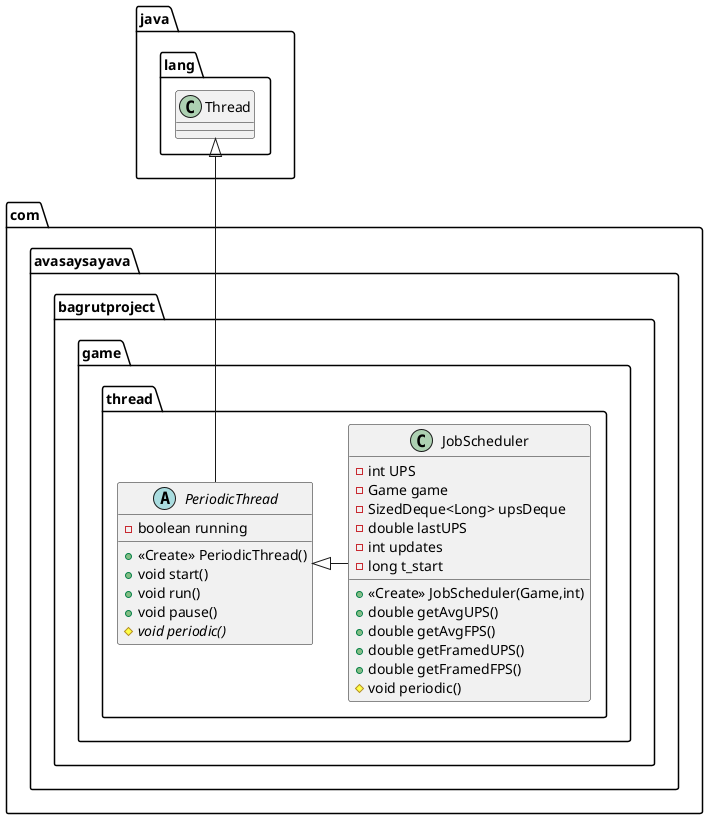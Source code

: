 @startuml
class com.avasaysayava.bagrutproject.game.thread.JobScheduler {
- int UPS
- Game game
- SizedDeque<Long> upsDeque
- double lastUPS
- int updates
- long t_start
+ <<Create>> JobScheduler(Game,int)
+ double getAvgUPS()
+ double getAvgFPS()
+ double getFramedUPS()
+ double getFramedFPS()
# void periodic()
}


abstract class com.avasaysayava.bagrutproject.game.thread.PeriodicThread {
- boolean running
+ <<Create>> PeriodicThread()
+ void start()
+ void run()
+ void pause()
# {abstract}void periodic()
}




com.avasaysayava.bagrutproject.game.thread.PeriodicThread <|- com.avasaysayava.bagrutproject.game.thread.JobScheduler
java.lang.Thread <|-- com.avasaysayava.bagrutproject.game.thread.PeriodicThread
@enduml